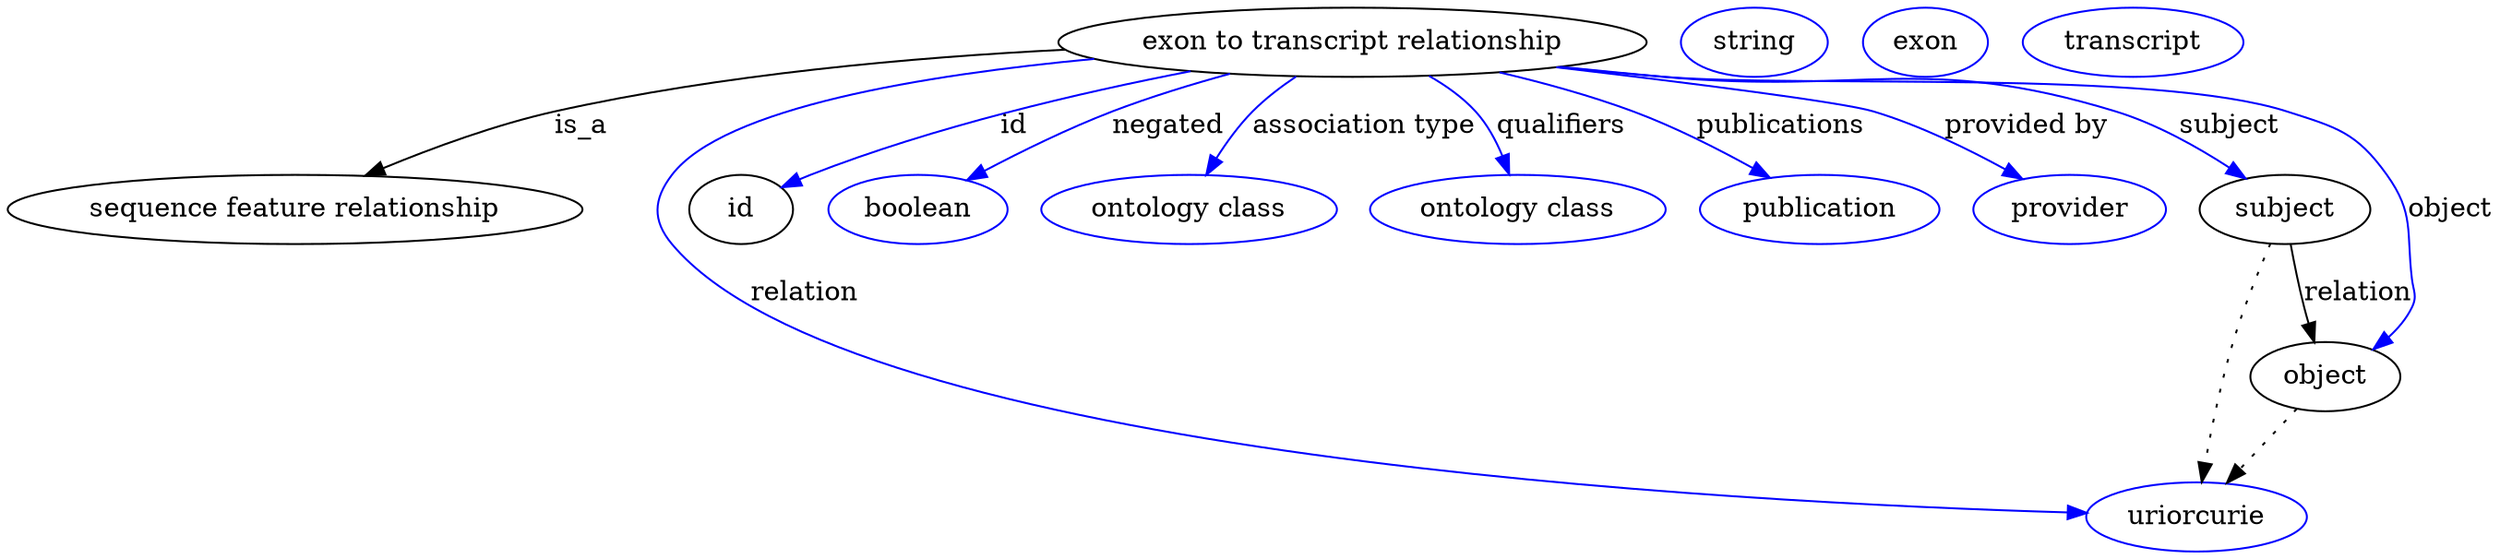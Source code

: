 digraph {
	graph [bb="0,0,1073.7,283"];
	node [label="\N"];
	"exon to transcript relationship"	[height=0.5,
		label="exon to transcript relationship",
		pos="581.74,265",
		width=3.2317];
	"sequence feature relationship"	[height=0.5,
		pos="113.74,178",
		width=3.1594];
	"exon to transcript relationship" -> "sequence feature relationship"	[label=is_a,
		lp="230.74,221.5",
		pos="e,141.95,195.6 466.19,262.9 394.19,259.76 300.25,251.16 219.74,229 195.86,222.43 170.72,210.8 150.93,200.41"];
	relation	[color=blue,
		height=0.5,
		label=uriorcurie,
		pos="944.74,18",
		width=1.2638];
	"exon to transcript relationship" -> relation	[color=blue,
		label=relation,
		lp="338.74,134.5",
		pos="e,899.69,21.364 468.01,261.08 358.29,254.09 216.72,231.5 274.74,160 352.36,64.341 743.52,31.152 889.6,21.983",
		style=solid];
	id	[height=0.5,
		pos="310.74,178",
		width=0.75];
	"exon to transcript relationship" -> id	[color=blue,
		label=id,
		lp="448.24,221.5",
		pos="e,331.89,189.46 520.2,249.69 495.94,243.74 467.91,236.48 442.74,229 399.49,216.15 388.54,212.99 346.74,196 344.92,195.26 343.05,\
194.47 341.18,193.66",
		style=solid];
	negated	[color=blue,
		height=0.5,
		label=boolean,
		pos="393.74,178",
		width=1.0652];
	"exon to transcript relationship" -> negated	[color=blue,
		label=negated,
		lp="507.24,221.5",
		pos="e,416.7,192.72 534.8,248.45 519.01,242.81 501.43,236.07 485.74,229 465.33,219.79 443.26,207.87 425.85,197.97",
		style=solid];
	"association type"	[color=blue,
		height=0.5,
		label="ontology class",
		pos="511.74,178",
		width=1.7151];
	"exon to transcript relationship" -> "association type"	[color=blue,
		label="association type",
		lp="586.74,221.5",
		pos="e,520.68,196.02 560.85,247.21 554.66,241.74 548.11,235.42 542.74,229 536.55,221.6 530.7,212.86 525.79,204.77",
		style=solid];
	qualifiers	[color=blue,
		height=0.5,
		label="ontology class",
		pos="652.74,178",
		width=1.7151];
	"exon to transcript relationship" -> qualifiers	[color=blue,
		label=qualifiers,
		lp="665.24,221.5",
		pos="e,647.81,195.99 610.36,247.43 617.68,242.22 625.07,235.98 630.74,229 636.35,222.09 640.81,213.53 644.2,205.46",
		style=solid];
	publications	[color=blue,
		height=0.5,
		label=publication,
		pos="782.74,178",
		width=1.3902];
	"exon to transcript relationship" -> publications	[color=blue,
		label=publications,
		lp="758.24,221.5",
		pos="e,759.55,194.02 638.07,249.17 656.44,243.64 676.74,236.79 694.74,229 714.06,220.64 734.57,209.15 750.93,199.29",
		style=solid];
	"provided by"	[color=blue,
		height=0.5,
		label=provider,
		pos="890.74,178",
		width=1.1193];
	"exon to transcript relationship" -> "provided by"	[color=blue,
		label="provided by",
		lp="863.74,221.5",
		pos="e,868.62,193.28 667.7,252.8 716.45,245.88 772.27,236.86 795.74,229 818.16,221.49 841.7,209.14 859.73,198.59",
		style=solid];
	subject	[height=0.5,
		pos="984.74,178",
		width=0.99297];
	"exon to transcript relationship" -> subject	[color=blue,
		label=subject,
		lp="951.24,221.5",
		pos="e,965.91,193.57 664.38,252.25 678.5,250.39 693.03,248.57 706.74,247 792.77,237.16 818.4,255.8 900.74,229 921.16,222.35 941.92,210.06 \
957.7,199.32",
		style=solid];
	object	[height=0.5,
		pos="1004.7,91",
		width=0.9027];
	"exon to transcript relationship" -> object	[color=blue,
		label=object,
		lp="1056.7,178",
		pos="e,1024.5,105.43 663.34,252.09 677.78,250.21 692.69,248.43 706.74,247 766.12,240.97 917.78,246.85 974.74,229 1001.9,220.47 1013.1,\
219.13 1029.7,196 1044.1,176.06 1039.1,166.44 1041.7,142 1042.5,135.37 1044.4,133.12 1041.7,127 1039.5,121.72 1036,116.87 1032,112.56",
		style=solid];
	association_id	[color=blue,
		height=0.5,
		label=string,
		pos="746.74,265",
		width=0.84854];
	subject -> relation	[pos="e,947.85,36.027 979.04,160.08 974.55,146.39 968.3,126.58 963.74,109 958.3,88.036 953.29,64.025 949.79,46.079",
		style=dotted];
	subject -> object	[label=relation,
		lp="1016.7,134.5",
		pos="e,1000.8,108.89 988.79,159.8 991.54,148.09 995.25,132.34 998.39,118.97"];
	"exon to transcript relationship_subject"	[color=blue,
		height=0.5,
		label=exon,
		pos="822.74,265",
		width=0.77632];
	object -> relation	[pos="e,958.43,35.205 991.42,74.243 983.69,65.088 973.78,53.364 965.08,43.074",
		style=dotted];
	"exon to transcript relationship_object"	[color=blue,
		height=0.5,
		label=transcript,
		pos="912.74,265",
		width=1.2277];
}
